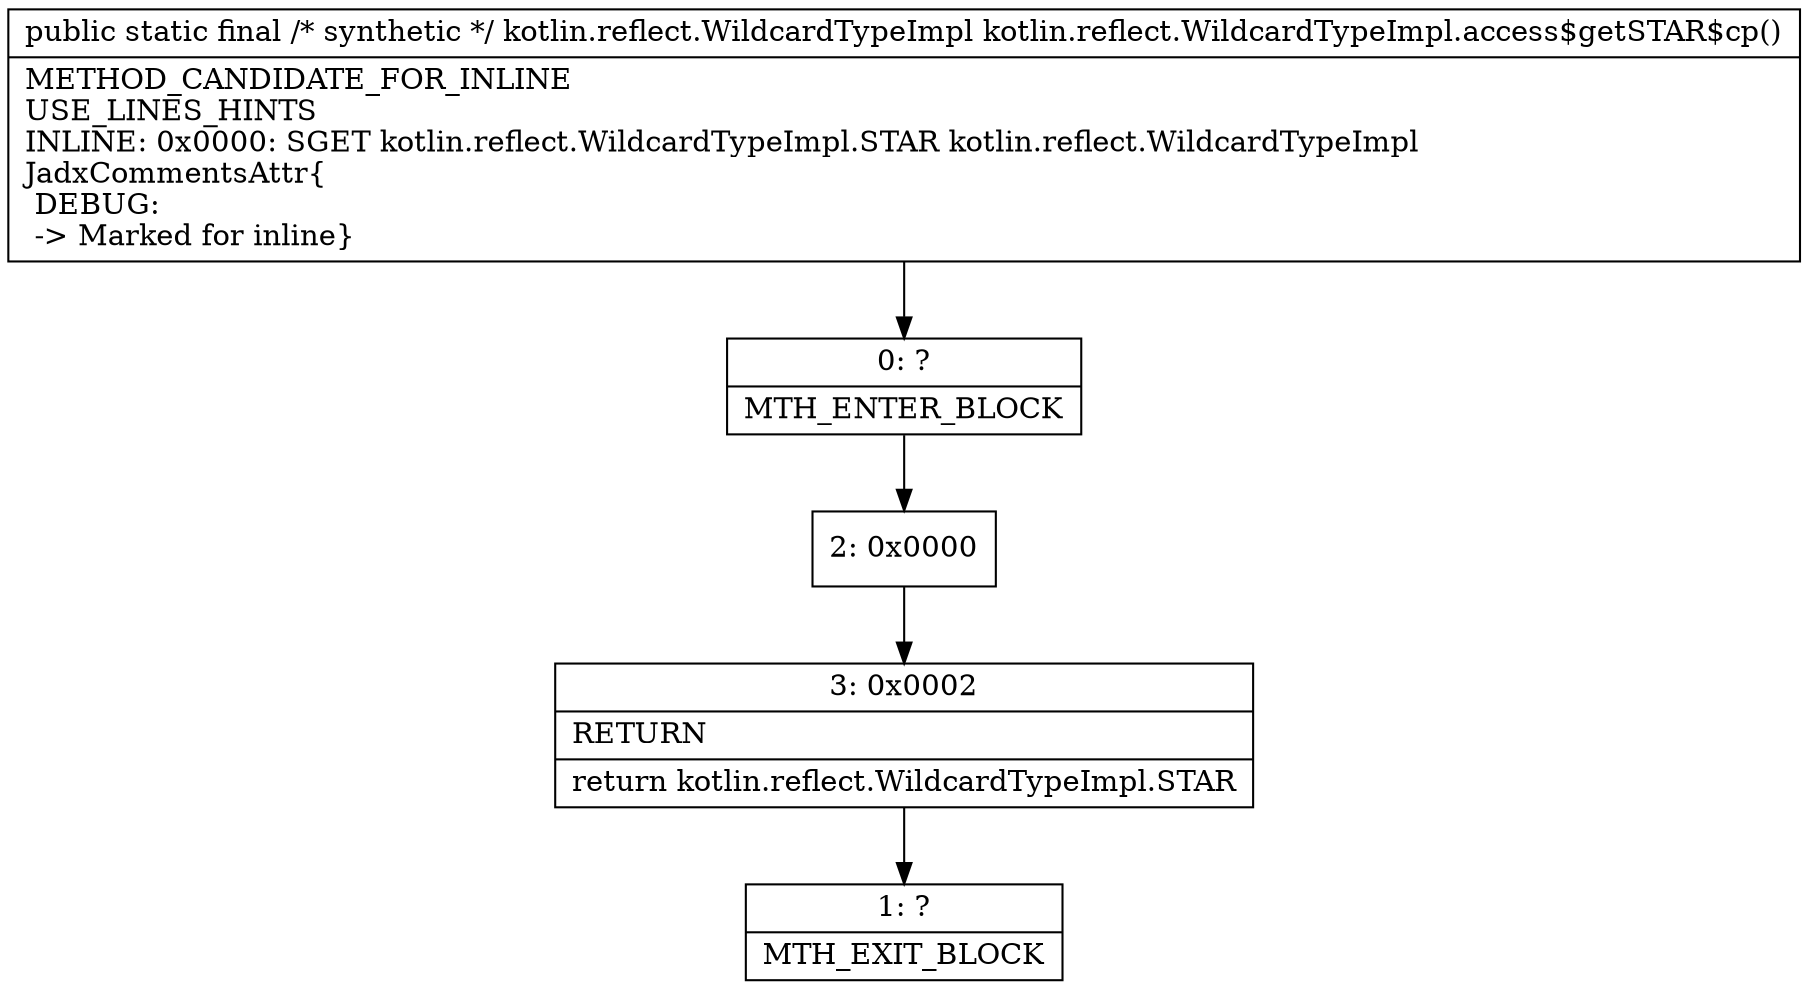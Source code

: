 digraph "CFG forkotlin.reflect.WildcardTypeImpl.access$getSTAR$cp()Lkotlin\/reflect\/WildcardTypeImpl;" {
Node_0 [shape=record,label="{0\:\ ?|MTH_ENTER_BLOCK\l}"];
Node_2 [shape=record,label="{2\:\ 0x0000}"];
Node_3 [shape=record,label="{3\:\ 0x0002|RETURN\l|return kotlin.reflect.WildcardTypeImpl.STAR\l}"];
Node_1 [shape=record,label="{1\:\ ?|MTH_EXIT_BLOCK\l}"];
MethodNode[shape=record,label="{public static final \/* synthetic *\/ kotlin.reflect.WildcardTypeImpl kotlin.reflect.WildcardTypeImpl.access$getSTAR$cp()  | METHOD_CANDIDATE_FOR_INLINE\lUSE_LINES_HINTS\lINLINE: 0x0000: SGET   kotlin.reflect.WildcardTypeImpl.STAR kotlin.reflect.WildcardTypeImpl\lJadxCommentsAttr\{\l DEBUG: \l \-\> Marked for inline\}\l}"];
MethodNode -> Node_0;Node_0 -> Node_2;
Node_2 -> Node_3;
Node_3 -> Node_1;
}

